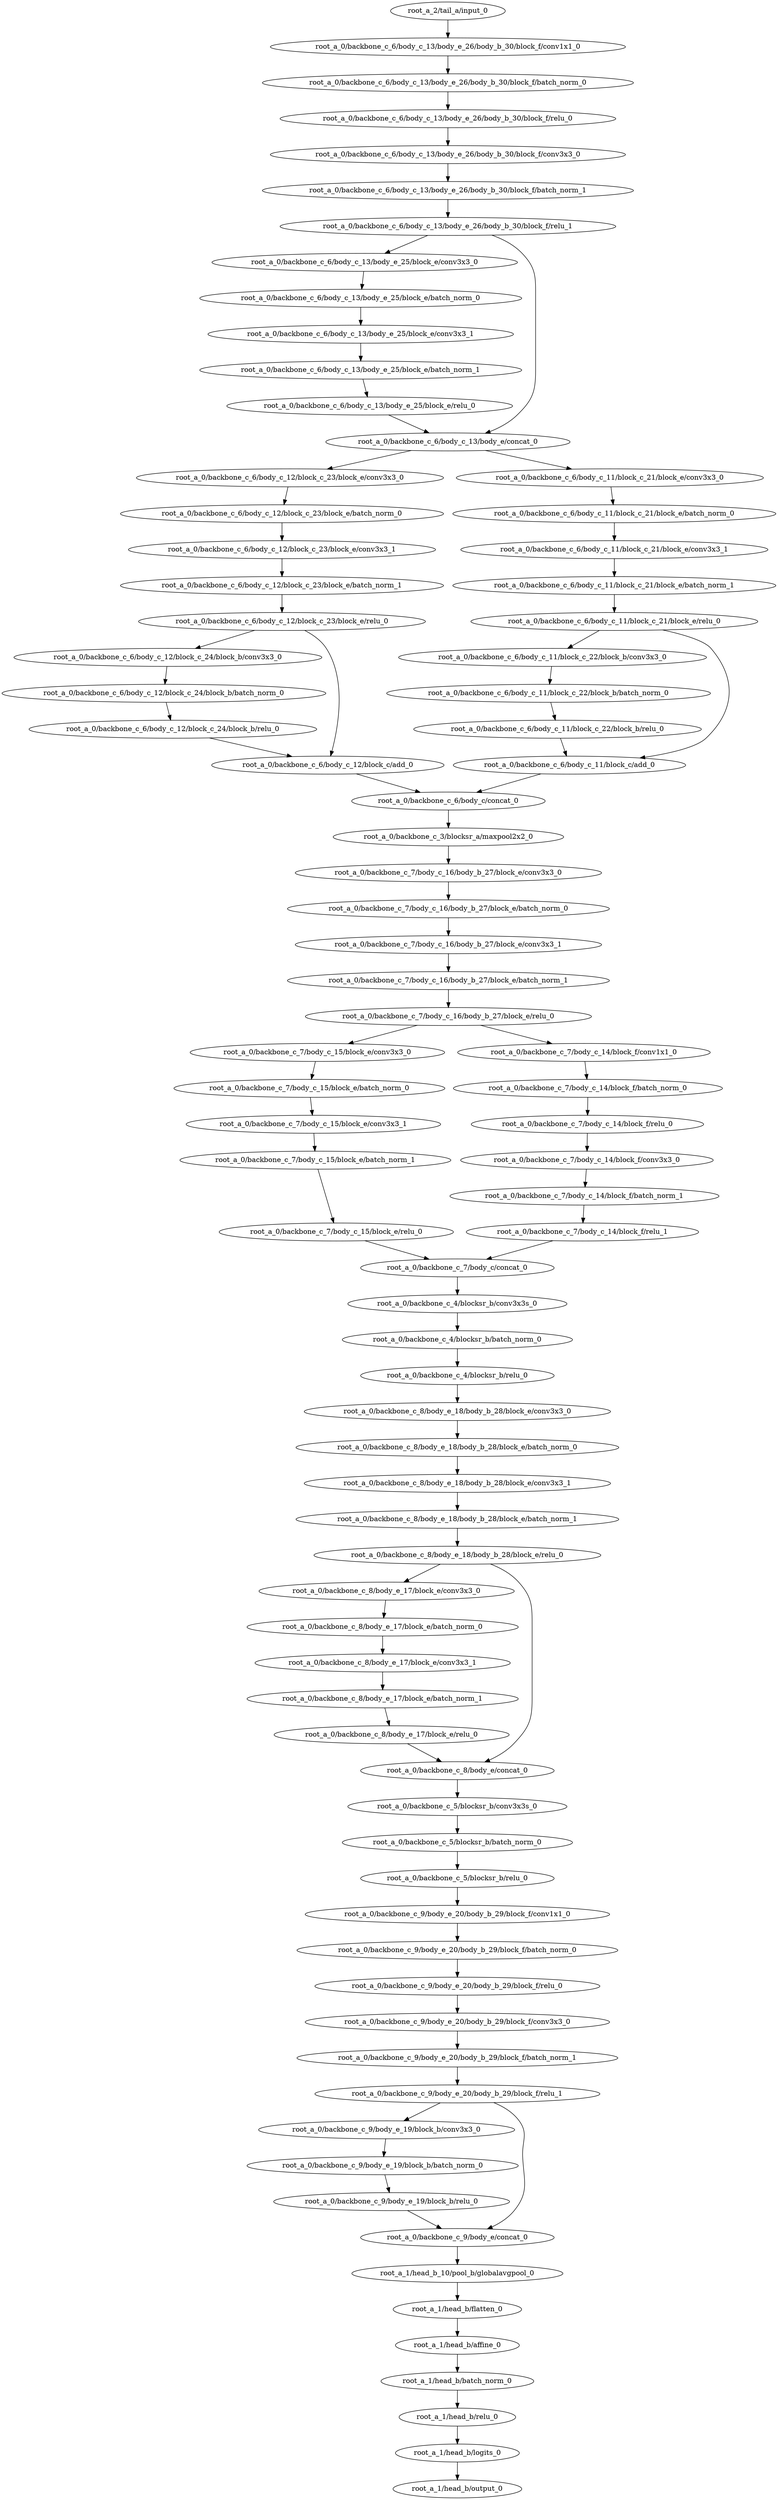 digraph root_a {
	"root_a_2/tail_a/input_0"
	"root_a_0/backbone_c_6/body_c_13/body_e_26/body_b_30/block_f/conv1x1_0"
	"root_a_0/backbone_c_6/body_c_13/body_e_26/body_b_30/block_f/batch_norm_0"
	"root_a_0/backbone_c_6/body_c_13/body_e_26/body_b_30/block_f/relu_0"
	"root_a_0/backbone_c_6/body_c_13/body_e_26/body_b_30/block_f/conv3x3_0"
	"root_a_0/backbone_c_6/body_c_13/body_e_26/body_b_30/block_f/batch_norm_1"
	"root_a_0/backbone_c_6/body_c_13/body_e_26/body_b_30/block_f/relu_1"
	"root_a_0/backbone_c_6/body_c_13/body_e_25/block_e/conv3x3_0"
	"root_a_0/backbone_c_6/body_c_13/body_e_25/block_e/batch_norm_0"
	"root_a_0/backbone_c_6/body_c_13/body_e_25/block_e/conv3x3_1"
	"root_a_0/backbone_c_6/body_c_13/body_e_25/block_e/batch_norm_1"
	"root_a_0/backbone_c_6/body_c_13/body_e_25/block_e/relu_0"
	"root_a_0/backbone_c_6/body_c_13/body_e/concat_0"
	"root_a_0/backbone_c_6/body_c_12/block_c_23/block_e/conv3x3_0"
	"root_a_0/backbone_c_6/body_c_12/block_c_23/block_e/batch_norm_0"
	"root_a_0/backbone_c_6/body_c_12/block_c_23/block_e/conv3x3_1"
	"root_a_0/backbone_c_6/body_c_12/block_c_23/block_e/batch_norm_1"
	"root_a_0/backbone_c_6/body_c_12/block_c_23/block_e/relu_0"
	"root_a_0/backbone_c_6/body_c_12/block_c_24/block_b/conv3x3_0"
	"root_a_0/backbone_c_6/body_c_12/block_c_24/block_b/batch_norm_0"
	"root_a_0/backbone_c_6/body_c_12/block_c_24/block_b/relu_0"
	"root_a_0/backbone_c_6/body_c_12/block_c/add_0"
	"root_a_0/backbone_c_6/body_c_11/block_c_21/block_e/conv3x3_0"
	"root_a_0/backbone_c_6/body_c_11/block_c_21/block_e/batch_norm_0"
	"root_a_0/backbone_c_6/body_c_11/block_c_21/block_e/conv3x3_1"
	"root_a_0/backbone_c_6/body_c_11/block_c_21/block_e/batch_norm_1"
	"root_a_0/backbone_c_6/body_c_11/block_c_21/block_e/relu_0"
	"root_a_0/backbone_c_6/body_c_11/block_c_22/block_b/conv3x3_0"
	"root_a_0/backbone_c_6/body_c_11/block_c_22/block_b/batch_norm_0"
	"root_a_0/backbone_c_6/body_c_11/block_c_22/block_b/relu_0"
	"root_a_0/backbone_c_6/body_c_11/block_c/add_0"
	"root_a_0/backbone_c_6/body_c/concat_0"
	"root_a_0/backbone_c_3/blocksr_a/maxpool2x2_0"
	"root_a_0/backbone_c_7/body_c_16/body_b_27/block_e/conv3x3_0"
	"root_a_0/backbone_c_7/body_c_16/body_b_27/block_e/batch_norm_0"
	"root_a_0/backbone_c_7/body_c_16/body_b_27/block_e/conv3x3_1"
	"root_a_0/backbone_c_7/body_c_16/body_b_27/block_e/batch_norm_1"
	"root_a_0/backbone_c_7/body_c_16/body_b_27/block_e/relu_0"
	"root_a_0/backbone_c_7/body_c_15/block_e/conv3x3_0"
	"root_a_0/backbone_c_7/body_c_15/block_e/batch_norm_0"
	"root_a_0/backbone_c_7/body_c_15/block_e/conv3x3_1"
	"root_a_0/backbone_c_7/body_c_15/block_e/batch_norm_1"
	"root_a_0/backbone_c_7/body_c_15/block_e/relu_0"
	"root_a_0/backbone_c_7/body_c_14/block_f/conv1x1_0"
	"root_a_0/backbone_c_7/body_c_14/block_f/batch_norm_0"
	"root_a_0/backbone_c_7/body_c_14/block_f/relu_0"
	"root_a_0/backbone_c_7/body_c_14/block_f/conv3x3_0"
	"root_a_0/backbone_c_7/body_c_14/block_f/batch_norm_1"
	"root_a_0/backbone_c_7/body_c_14/block_f/relu_1"
	"root_a_0/backbone_c_7/body_c/concat_0"
	"root_a_0/backbone_c_4/blocksr_b/conv3x3s_0"
	"root_a_0/backbone_c_4/blocksr_b/batch_norm_0"
	"root_a_0/backbone_c_4/blocksr_b/relu_0"
	"root_a_0/backbone_c_8/body_e_18/body_b_28/block_e/conv3x3_0"
	"root_a_0/backbone_c_8/body_e_18/body_b_28/block_e/batch_norm_0"
	"root_a_0/backbone_c_8/body_e_18/body_b_28/block_e/conv3x3_1"
	"root_a_0/backbone_c_8/body_e_18/body_b_28/block_e/batch_norm_1"
	"root_a_0/backbone_c_8/body_e_18/body_b_28/block_e/relu_0"
	"root_a_0/backbone_c_8/body_e_17/block_e/conv3x3_0"
	"root_a_0/backbone_c_8/body_e_17/block_e/batch_norm_0"
	"root_a_0/backbone_c_8/body_e_17/block_e/conv3x3_1"
	"root_a_0/backbone_c_8/body_e_17/block_e/batch_norm_1"
	"root_a_0/backbone_c_8/body_e_17/block_e/relu_0"
	"root_a_0/backbone_c_8/body_e/concat_0"
	"root_a_0/backbone_c_5/blocksr_b/conv3x3s_0"
	"root_a_0/backbone_c_5/blocksr_b/batch_norm_0"
	"root_a_0/backbone_c_5/blocksr_b/relu_0"
	"root_a_0/backbone_c_9/body_e_20/body_b_29/block_f/conv1x1_0"
	"root_a_0/backbone_c_9/body_e_20/body_b_29/block_f/batch_norm_0"
	"root_a_0/backbone_c_9/body_e_20/body_b_29/block_f/relu_0"
	"root_a_0/backbone_c_9/body_e_20/body_b_29/block_f/conv3x3_0"
	"root_a_0/backbone_c_9/body_e_20/body_b_29/block_f/batch_norm_1"
	"root_a_0/backbone_c_9/body_e_20/body_b_29/block_f/relu_1"
	"root_a_0/backbone_c_9/body_e_19/block_b/conv3x3_0"
	"root_a_0/backbone_c_9/body_e_19/block_b/batch_norm_0"
	"root_a_0/backbone_c_9/body_e_19/block_b/relu_0"
	"root_a_0/backbone_c_9/body_e/concat_0"
	"root_a_1/head_b_10/pool_b/globalavgpool_0"
	"root_a_1/head_b/flatten_0"
	"root_a_1/head_b/affine_0"
	"root_a_1/head_b/batch_norm_0"
	"root_a_1/head_b/relu_0"
	"root_a_1/head_b/logits_0"
	"root_a_1/head_b/output_0"

	"root_a_2/tail_a/input_0" -> "root_a_0/backbone_c_6/body_c_13/body_e_26/body_b_30/block_f/conv1x1_0"
	"root_a_0/backbone_c_6/body_c_13/body_e_26/body_b_30/block_f/conv1x1_0" -> "root_a_0/backbone_c_6/body_c_13/body_e_26/body_b_30/block_f/batch_norm_0"
	"root_a_0/backbone_c_6/body_c_13/body_e_26/body_b_30/block_f/batch_norm_0" -> "root_a_0/backbone_c_6/body_c_13/body_e_26/body_b_30/block_f/relu_0"
	"root_a_0/backbone_c_6/body_c_13/body_e_26/body_b_30/block_f/relu_0" -> "root_a_0/backbone_c_6/body_c_13/body_e_26/body_b_30/block_f/conv3x3_0"
	"root_a_0/backbone_c_6/body_c_13/body_e_26/body_b_30/block_f/conv3x3_0" -> "root_a_0/backbone_c_6/body_c_13/body_e_26/body_b_30/block_f/batch_norm_1"
	"root_a_0/backbone_c_6/body_c_13/body_e_26/body_b_30/block_f/batch_norm_1" -> "root_a_0/backbone_c_6/body_c_13/body_e_26/body_b_30/block_f/relu_1"
	"root_a_0/backbone_c_6/body_c_13/body_e_26/body_b_30/block_f/relu_1" -> "root_a_0/backbone_c_6/body_c_13/body_e_25/block_e/conv3x3_0"
	"root_a_0/backbone_c_6/body_c_13/body_e_25/block_e/conv3x3_0" -> "root_a_0/backbone_c_6/body_c_13/body_e_25/block_e/batch_norm_0"
	"root_a_0/backbone_c_6/body_c_13/body_e_25/block_e/batch_norm_0" -> "root_a_0/backbone_c_6/body_c_13/body_e_25/block_e/conv3x3_1"
	"root_a_0/backbone_c_6/body_c_13/body_e_25/block_e/conv3x3_1" -> "root_a_0/backbone_c_6/body_c_13/body_e_25/block_e/batch_norm_1"
	"root_a_0/backbone_c_6/body_c_13/body_e_25/block_e/batch_norm_1" -> "root_a_0/backbone_c_6/body_c_13/body_e_25/block_e/relu_0"
	"root_a_0/backbone_c_6/body_c_13/body_e_26/body_b_30/block_f/relu_1" -> "root_a_0/backbone_c_6/body_c_13/body_e/concat_0"
	"root_a_0/backbone_c_6/body_c_13/body_e_25/block_e/relu_0" -> "root_a_0/backbone_c_6/body_c_13/body_e/concat_0"
	"root_a_0/backbone_c_6/body_c_13/body_e/concat_0" -> "root_a_0/backbone_c_6/body_c_12/block_c_23/block_e/conv3x3_0"
	"root_a_0/backbone_c_6/body_c_12/block_c_23/block_e/conv3x3_0" -> "root_a_0/backbone_c_6/body_c_12/block_c_23/block_e/batch_norm_0"
	"root_a_0/backbone_c_6/body_c_12/block_c_23/block_e/batch_norm_0" -> "root_a_0/backbone_c_6/body_c_12/block_c_23/block_e/conv3x3_1"
	"root_a_0/backbone_c_6/body_c_12/block_c_23/block_e/conv3x3_1" -> "root_a_0/backbone_c_6/body_c_12/block_c_23/block_e/batch_norm_1"
	"root_a_0/backbone_c_6/body_c_12/block_c_23/block_e/batch_norm_1" -> "root_a_0/backbone_c_6/body_c_12/block_c_23/block_e/relu_0"
	"root_a_0/backbone_c_6/body_c_12/block_c_23/block_e/relu_0" -> "root_a_0/backbone_c_6/body_c_12/block_c_24/block_b/conv3x3_0"
	"root_a_0/backbone_c_6/body_c_12/block_c_24/block_b/conv3x3_0" -> "root_a_0/backbone_c_6/body_c_12/block_c_24/block_b/batch_norm_0"
	"root_a_0/backbone_c_6/body_c_12/block_c_24/block_b/batch_norm_0" -> "root_a_0/backbone_c_6/body_c_12/block_c_24/block_b/relu_0"
	"root_a_0/backbone_c_6/body_c_12/block_c_23/block_e/relu_0" -> "root_a_0/backbone_c_6/body_c_12/block_c/add_0"
	"root_a_0/backbone_c_6/body_c_12/block_c_24/block_b/relu_0" -> "root_a_0/backbone_c_6/body_c_12/block_c/add_0"
	"root_a_0/backbone_c_6/body_c_13/body_e/concat_0" -> "root_a_0/backbone_c_6/body_c_11/block_c_21/block_e/conv3x3_0"
	"root_a_0/backbone_c_6/body_c_11/block_c_21/block_e/conv3x3_0" -> "root_a_0/backbone_c_6/body_c_11/block_c_21/block_e/batch_norm_0"
	"root_a_0/backbone_c_6/body_c_11/block_c_21/block_e/batch_norm_0" -> "root_a_0/backbone_c_6/body_c_11/block_c_21/block_e/conv3x3_1"
	"root_a_0/backbone_c_6/body_c_11/block_c_21/block_e/conv3x3_1" -> "root_a_0/backbone_c_6/body_c_11/block_c_21/block_e/batch_norm_1"
	"root_a_0/backbone_c_6/body_c_11/block_c_21/block_e/batch_norm_1" -> "root_a_0/backbone_c_6/body_c_11/block_c_21/block_e/relu_0"
	"root_a_0/backbone_c_6/body_c_11/block_c_21/block_e/relu_0" -> "root_a_0/backbone_c_6/body_c_11/block_c_22/block_b/conv3x3_0"
	"root_a_0/backbone_c_6/body_c_11/block_c_22/block_b/conv3x3_0" -> "root_a_0/backbone_c_6/body_c_11/block_c_22/block_b/batch_norm_0"
	"root_a_0/backbone_c_6/body_c_11/block_c_22/block_b/batch_norm_0" -> "root_a_0/backbone_c_6/body_c_11/block_c_22/block_b/relu_0"
	"root_a_0/backbone_c_6/body_c_11/block_c_22/block_b/relu_0" -> "root_a_0/backbone_c_6/body_c_11/block_c/add_0"
	"root_a_0/backbone_c_6/body_c_11/block_c_21/block_e/relu_0" -> "root_a_0/backbone_c_6/body_c_11/block_c/add_0"
	"root_a_0/backbone_c_6/body_c_12/block_c/add_0" -> "root_a_0/backbone_c_6/body_c/concat_0"
	"root_a_0/backbone_c_6/body_c_11/block_c/add_0" -> "root_a_0/backbone_c_6/body_c/concat_0"
	"root_a_0/backbone_c_6/body_c/concat_0" -> "root_a_0/backbone_c_3/blocksr_a/maxpool2x2_0"
	"root_a_0/backbone_c_3/blocksr_a/maxpool2x2_0" -> "root_a_0/backbone_c_7/body_c_16/body_b_27/block_e/conv3x3_0"
	"root_a_0/backbone_c_7/body_c_16/body_b_27/block_e/conv3x3_0" -> "root_a_0/backbone_c_7/body_c_16/body_b_27/block_e/batch_norm_0"
	"root_a_0/backbone_c_7/body_c_16/body_b_27/block_e/batch_norm_0" -> "root_a_0/backbone_c_7/body_c_16/body_b_27/block_e/conv3x3_1"
	"root_a_0/backbone_c_7/body_c_16/body_b_27/block_e/conv3x3_1" -> "root_a_0/backbone_c_7/body_c_16/body_b_27/block_e/batch_norm_1"
	"root_a_0/backbone_c_7/body_c_16/body_b_27/block_e/batch_norm_1" -> "root_a_0/backbone_c_7/body_c_16/body_b_27/block_e/relu_0"
	"root_a_0/backbone_c_7/body_c_16/body_b_27/block_e/relu_0" -> "root_a_0/backbone_c_7/body_c_15/block_e/conv3x3_0"
	"root_a_0/backbone_c_7/body_c_15/block_e/conv3x3_0" -> "root_a_0/backbone_c_7/body_c_15/block_e/batch_norm_0"
	"root_a_0/backbone_c_7/body_c_15/block_e/batch_norm_0" -> "root_a_0/backbone_c_7/body_c_15/block_e/conv3x3_1"
	"root_a_0/backbone_c_7/body_c_15/block_e/conv3x3_1" -> "root_a_0/backbone_c_7/body_c_15/block_e/batch_norm_1"
	"root_a_0/backbone_c_7/body_c_15/block_e/batch_norm_1" -> "root_a_0/backbone_c_7/body_c_15/block_e/relu_0"
	"root_a_0/backbone_c_7/body_c_16/body_b_27/block_e/relu_0" -> "root_a_0/backbone_c_7/body_c_14/block_f/conv1x1_0"
	"root_a_0/backbone_c_7/body_c_14/block_f/conv1x1_0" -> "root_a_0/backbone_c_7/body_c_14/block_f/batch_norm_0"
	"root_a_0/backbone_c_7/body_c_14/block_f/batch_norm_0" -> "root_a_0/backbone_c_7/body_c_14/block_f/relu_0"
	"root_a_0/backbone_c_7/body_c_14/block_f/relu_0" -> "root_a_0/backbone_c_7/body_c_14/block_f/conv3x3_0"
	"root_a_0/backbone_c_7/body_c_14/block_f/conv3x3_0" -> "root_a_0/backbone_c_7/body_c_14/block_f/batch_norm_1"
	"root_a_0/backbone_c_7/body_c_14/block_f/batch_norm_1" -> "root_a_0/backbone_c_7/body_c_14/block_f/relu_1"
	"root_a_0/backbone_c_7/body_c_15/block_e/relu_0" -> "root_a_0/backbone_c_7/body_c/concat_0"
	"root_a_0/backbone_c_7/body_c_14/block_f/relu_1" -> "root_a_0/backbone_c_7/body_c/concat_0"
	"root_a_0/backbone_c_7/body_c/concat_0" -> "root_a_0/backbone_c_4/blocksr_b/conv3x3s_0"
	"root_a_0/backbone_c_4/blocksr_b/conv3x3s_0" -> "root_a_0/backbone_c_4/blocksr_b/batch_norm_0"
	"root_a_0/backbone_c_4/blocksr_b/batch_norm_0" -> "root_a_0/backbone_c_4/blocksr_b/relu_0"
	"root_a_0/backbone_c_4/blocksr_b/relu_0" -> "root_a_0/backbone_c_8/body_e_18/body_b_28/block_e/conv3x3_0"
	"root_a_0/backbone_c_8/body_e_18/body_b_28/block_e/conv3x3_0" -> "root_a_0/backbone_c_8/body_e_18/body_b_28/block_e/batch_norm_0"
	"root_a_0/backbone_c_8/body_e_18/body_b_28/block_e/batch_norm_0" -> "root_a_0/backbone_c_8/body_e_18/body_b_28/block_e/conv3x3_1"
	"root_a_0/backbone_c_8/body_e_18/body_b_28/block_e/conv3x3_1" -> "root_a_0/backbone_c_8/body_e_18/body_b_28/block_e/batch_norm_1"
	"root_a_0/backbone_c_8/body_e_18/body_b_28/block_e/batch_norm_1" -> "root_a_0/backbone_c_8/body_e_18/body_b_28/block_e/relu_0"
	"root_a_0/backbone_c_8/body_e_18/body_b_28/block_e/relu_0" -> "root_a_0/backbone_c_8/body_e_17/block_e/conv3x3_0"
	"root_a_0/backbone_c_8/body_e_17/block_e/conv3x3_0" -> "root_a_0/backbone_c_8/body_e_17/block_e/batch_norm_0"
	"root_a_0/backbone_c_8/body_e_17/block_e/batch_norm_0" -> "root_a_0/backbone_c_8/body_e_17/block_e/conv3x3_1"
	"root_a_0/backbone_c_8/body_e_17/block_e/conv3x3_1" -> "root_a_0/backbone_c_8/body_e_17/block_e/batch_norm_1"
	"root_a_0/backbone_c_8/body_e_17/block_e/batch_norm_1" -> "root_a_0/backbone_c_8/body_e_17/block_e/relu_0"
	"root_a_0/backbone_c_8/body_e_17/block_e/relu_0" -> "root_a_0/backbone_c_8/body_e/concat_0"
	"root_a_0/backbone_c_8/body_e_18/body_b_28/block_e/relu_0" -> "root_a_0/backbone_c_8/body_e/concat_0"
	"root_a_0/backbone_c_8/body_e/concat_0" -> "root_a_0/backbone_c_5/blocksr_b/conv3x3s_0"
	"root_a_0/backbone_c_5/blocksr_b/conv3x3s_0" -> "root_a_0/backbone_c_5/blocksr_b/batch_norm_0"
	"root_a_0/backbone_c_5/blocksr_b/batch_norm_0" -> "root_a_0/backbone_c_5/blocksr_b/relu_0"
	"root_a_0/backbone_c_5/blocksr_b/relu_0" -> "root_a_0/backbone_c_9/body_e_20/body_b_29/block_f/conv1x1_0"
	"root_a_0/backbone_c_9/body_e_20/body_b_29/block_f/conv1x1_0" -> "root_a_0/backbone_c_9/body_e_20/body_b_29/block_f/batch_norm_0"
	"root_a_0/backbone_c_9/body_e_20/body_b_29/block_f/batch_norm_0" -> "root_a_0/backbone_c_9/body_e_20/body_b_29/block_f/relu_0"
	"root_a_0/backbone_c_9/body_e_20/body_b_29/block_f/relu_0" -> "root_a_0/backbone_c_9/body_e_20/body_b_29/block_f/conv3x3_0"
	"root_a_0/backbone_c_9/body_e_20/body_b_29/block_f/conv3x3_0" -> "root_a_0/backbone_c_9/body_e_20/body_b_29/block_f/batch_norm_1"
	"root_a_0/backbone_c_9/body_e_20/body_b_29/block_f/batch_norm_1" -> "root_a_0/backbone_c_9/body_e_20/body_b_29/block_f/relu_1"
	"root_a_0/backbone_c_9/body_e_20/body_b_29/block_f/relu_1" -> "root_a_0/backbone_c_9/body_e_19/block_b/conv3x3_0"
	"root_a_0/backbone_c_9/body_e_19/block_b/conv3x3_0" -> "root_a_0/backbone_c_9/body_e_19/block_b/batch_norm_0"
	"root_a_0/backbone_c_9/body_e_19/block_b/batch_norm_0" -> "root_a_0/backbone_c_9/body_e_19/block_b/relu_0"
	"root_a_0/backbone_c_9/body_e_20/body_b_29/block_f/relu_1" -> "root_a_0/backbone_c_9/body_e/concat_0"
	"root_a_0/backbone_c_9/body_e_19/block_b/relu_0" -> "root_a_0/backbone_c_9/body_e/concat_0"
	"root_a_0/backbone_c_9/body_e/concat_0" -> "root_a_1/head_b_10/pool_b/globalavgpool_0"
	"root_a_1/head_b_10/pool_b/globalavgpool_0" -> "root_a_1/head_b/flatten_0"
	"root_a_1/head_b/flatten_0" -> "root_a_1/head_b/affine_0"
	"root_a_1/head_b/affine_0" -> "root_a_1/head_b/batch_norm_0"
	"root_a_1/head_b/batch_norm_0" -> "root_a_1/head_b/relu_0"
	"root_a_1/head_b/relu_0" -> "root_a_1/head_b/logits_0"
	"root_a_1/head_b/logits_0" -> "root_a_1/head_b/output_0"

}
